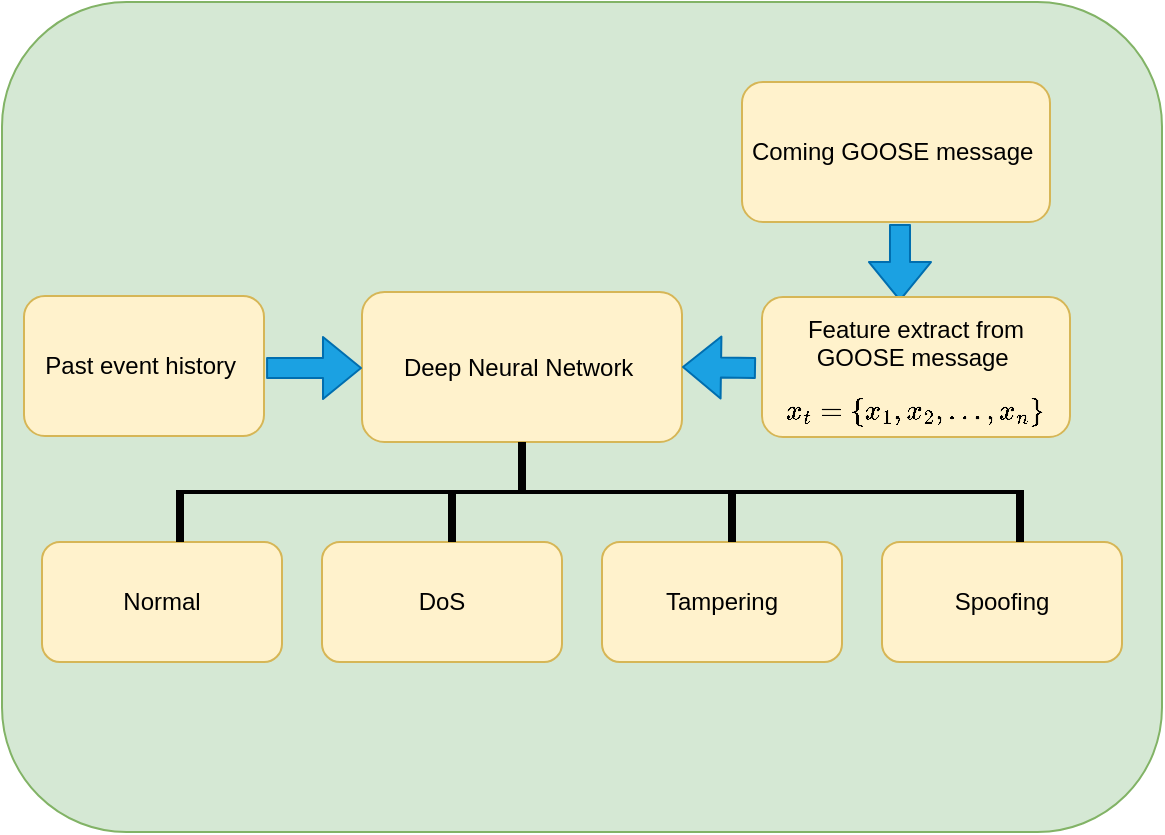 <mxfile version="15.0.2" type="github">
  <diagram id="A48rxkqS8taGA3FP0SlE" name="Page-1">
    <mxGraphModel dx="1422" dy="737" grid="1" gridSize="10" guides="1" tooltips="1" connect="1" arrows="1" fold="1" page="1" pageScale="1" pageWidth="827" pageHeight="1169" math="1" shadow="0">
      <root>
        <mxCell id="0" />
        <mxCell id="1" parent="0" />
        <mxCell id="4VnncRjoAFdzeTJe6IzV-1" value="" style="rounded=1;whiteSpace=wrap;html=1;fillColor=#d5e8d4;strokeColor=#82b366;" vertex="1" parent="1">
          <mxGeometry x="220" y="170" width="580" height="415" as="geometry" />
        </mxCell>
        <mxCell id="4VnncRjoAFdzeTJe6IzV-2" value="Coming GOOSE message&amp;nbsp;" style="rounded=1;whiteSpace=wrap;html=1;fillColor=#fff2cc;strokeColor=#d6b656;" vertex="1" parent="1">
          <mxGeometry x="590" y="210" width="154" height="70" as="geometry" />
        </mxCell>
        <mxCell id="4VnncRjoAFdzeTJe6IzV-3" value="Past event history&amp;nbsp;" style="rounded=1;whiteSpace=wrap;html=1;fillColor=#fff2cc;strokeColor=#d6b656;" vertex="1" parent="1">
          <mxGeometry x="231" y="317" width="120" height="70" as="geometry" />
        </mxCell>
        <mxCell id="4VnncRjoAFdzeTJe6IzV-4" value="Deep Neural Network&amp;nbsp;" style="rounded=1;whiteSpace=wrap;html=1;fillColor=#fff2cc;strokeColor=#d6b656;" vertex="1" parent="1">
          <mxGeometry x="400" y="315" width="160" height="75" as="geometry" />
        </mxCell>
        <mxCell id="4VnncRjoAFdzeTJe6IzV-5" value="DoS" style="rounded=1;whiteSpace=wrap;html=1;fillColor=#fff2cc;strokeColor=#d6b656;" vertex="1" parent="1">
          <mxGeometry x="380" y="440" width="120" height="60" as="geometry" />
        </mxCell>
        <mxCell id="4VnncRjoAFdzeTJe6IzV-6" value="Normal" style="rounded=1;whiteSpace=wrap;html=1;fillColor=#fff2cc;strokeColor=#d6b656;" vertex="1" parent="1">
          <mxGeometry x="240" y="440" width="120" height="60" as="geometry" />
        </mxCell>
        <mxCell id="4VnncRjoAFdzeTJe6IzV-7" value="Tampering" style="rounded=1;whiteSpace=wrap;html=1;fillColor=#fff2cc;strokeColor=#d6b656;" vertex="1" parent="1">
          <mxGeometry x="520" y="440" width="120" height="60" as="geometry" />
        </mxCell>
        <mxCell id="4VnncRjoAFdzeTJe6IzV-8" value="Spoofing" style="rounded=1;whiteSpace=wrap;html=1;fillColor=#fff2cc;strokeColor=#d6b656;" vertex="1" parent="1">
          <mxGeometry x="660" y="440" width="120" height="60" as="geometry" />
        </mxCell>
        <mxCell id="4VnncRjoAFdzeTJe6IzV-12" value="" style="shape=flexArrow;endArrow=classic;html=1;entryX=0;entryY=0.6;entryDx=0;entryDy=0;entryPerimeter=0;fillColor=#1ba1e2;strokeColor=#006EAF;exitX=0.992;exitY=0.629;exitDx=0;exitDy=0;exitPerimeter=0;" edge="1" parent="1">
          <mxGeometry width="50" height="50" relative="1" as="geometry">
            <mxPoint x="352.04" y="353.03" as="sourcePoint" />
            <mxPoint x="400" y="353" as="targetPoint" />
          </mxGeometry>
        </mxCell>
        <mxCell id="4VnncRjoAFdzeTJe6IzV-13" value="" style="shape=flexArrow;endArrow=classic;html=1;fillColor=#1ba1e2;strokeColor=#006EAF;entryX=0.448;entryY=0.029;entryDx=0;entryDy=0;entryPerimeter=0;" edge="1" parent="1" target="4VnncRjoAFdzeTJe6IzV-25">
          <mxGeometry width="50" height="50" relative="1" as="geometry">
            <mxPoint x="669" y="281" as="sourcePoint" />
            <mxPoint x="506" y="270" as="targetPoint" />
            <Array as="points" />
          </mxGeometry>
        </mxCell>
        <mxCell id="4VnncRjoAFdzeTJe6IzV-15" value="" style="line;strokeWidth=2;html=1;" vertex="1" parent="1">
          <mxGeometry x="310" y="410" width="420" height="10" as="geometry" />
        </mxCell>
        <mxCell id="4VnncRjoAFdzeTJe6IzV-19" value="" style="line;strokeWidth=4;direction=south;html=1;perimeter=backbonePerimeter;points=[];outlineConnect=0;" vertex="1" parent="1">
          <mxGeometry x="304" y="414" width="10" height="26" as="geometry" />
        </mxCell>
        <mxCell id="4VnncRjoAFdzeTJe6IzV-20" value="" style="line;strokeWidth=4;direction=south;html=1;perimeter=backbonePerimeter;points=[];outlineConnect=0;" vertex="1" parent="1">
          <mxGeometry x="440" y="414" width="10" height="26" as="geometry" />
        </mxCell>
        <mxCell id="4VnncRjoAFdzeTJe6IzV-21" value="" style="line;strokeWidth=4;direction=south;html=1;perimeter=backbonePerimeter;points=[];outlineConnect=0;" vertex="1" parent="1">
          <mxGeometry x="580" y="414" width="10" height="26" as="geometry" />
        </mxCell>
        <mxCell id="4VnncRjoAFdzeTJe6IzV-22" value="" style="line;strokeWidth=4;direction=south;html=1;perimeter=backbonePerimeter;points=[];outlineConnect=0;" vertex="1" parent="1">
          <mxGeometry x="724" y="414" width="10" height="26" as="geometry" />
        </mxCell>
        <mxCell id="4VnncRjoAFdzeTJe6IzV-23" value="" style="line;strokeWidth=4;direction=south;html=1;perimeter=backbonePerimeter;points=[];outlineConnect=0;" vertex="1" parent="1">
          <mxGeometry x="475" y="390" width="10" height="26" as="geometry" />
        </mxCell>
        <mxCell id="4VnncRjoAFdzeTJe6IzV-25" value="&lt;br&gt;Feature extract from GOOSE message&amp;nbsp;&lt;br&gt;$${x}_t=\{{{x}_{1}},{{x}_{2}},...,{{x}_{n}}\}$$" style="rounded=1;whiteSpace=wrap;html=1;fillColor=#fff2cc;strokeColor=#d6b656;" vertex="1" parent="1">
          <mxGeometry x="600" y="317.5" width="154" height="70" as="geometry" />
        </mxCell>
        <mxCell id="4VnncRjoAFdzeTJe6IzV-27" value="" style="shape=flexArrow;endArrow=classic;html=1;fillColor=#1ba1e2;strokeColor=#006EAF;entryX=1;entryY=0.5;entryDx=0;entryDy=0;" edge="1" parent="1" target="4VnncRjoAFdzeTJe6IzV-4">
          <mxGeometry width="50" height="50" relative="1" as="geometry">
            <mxPoint x="597" y="353" as="sourcePoint" />
            <mxPoint x="570.002" y="387" as="targetPoint" />
            <Array as="points" />
          </mxGeometry>
        </mxCell>
      </root>
    </mxGraphModel>
  </diagram>
</mxfile>
